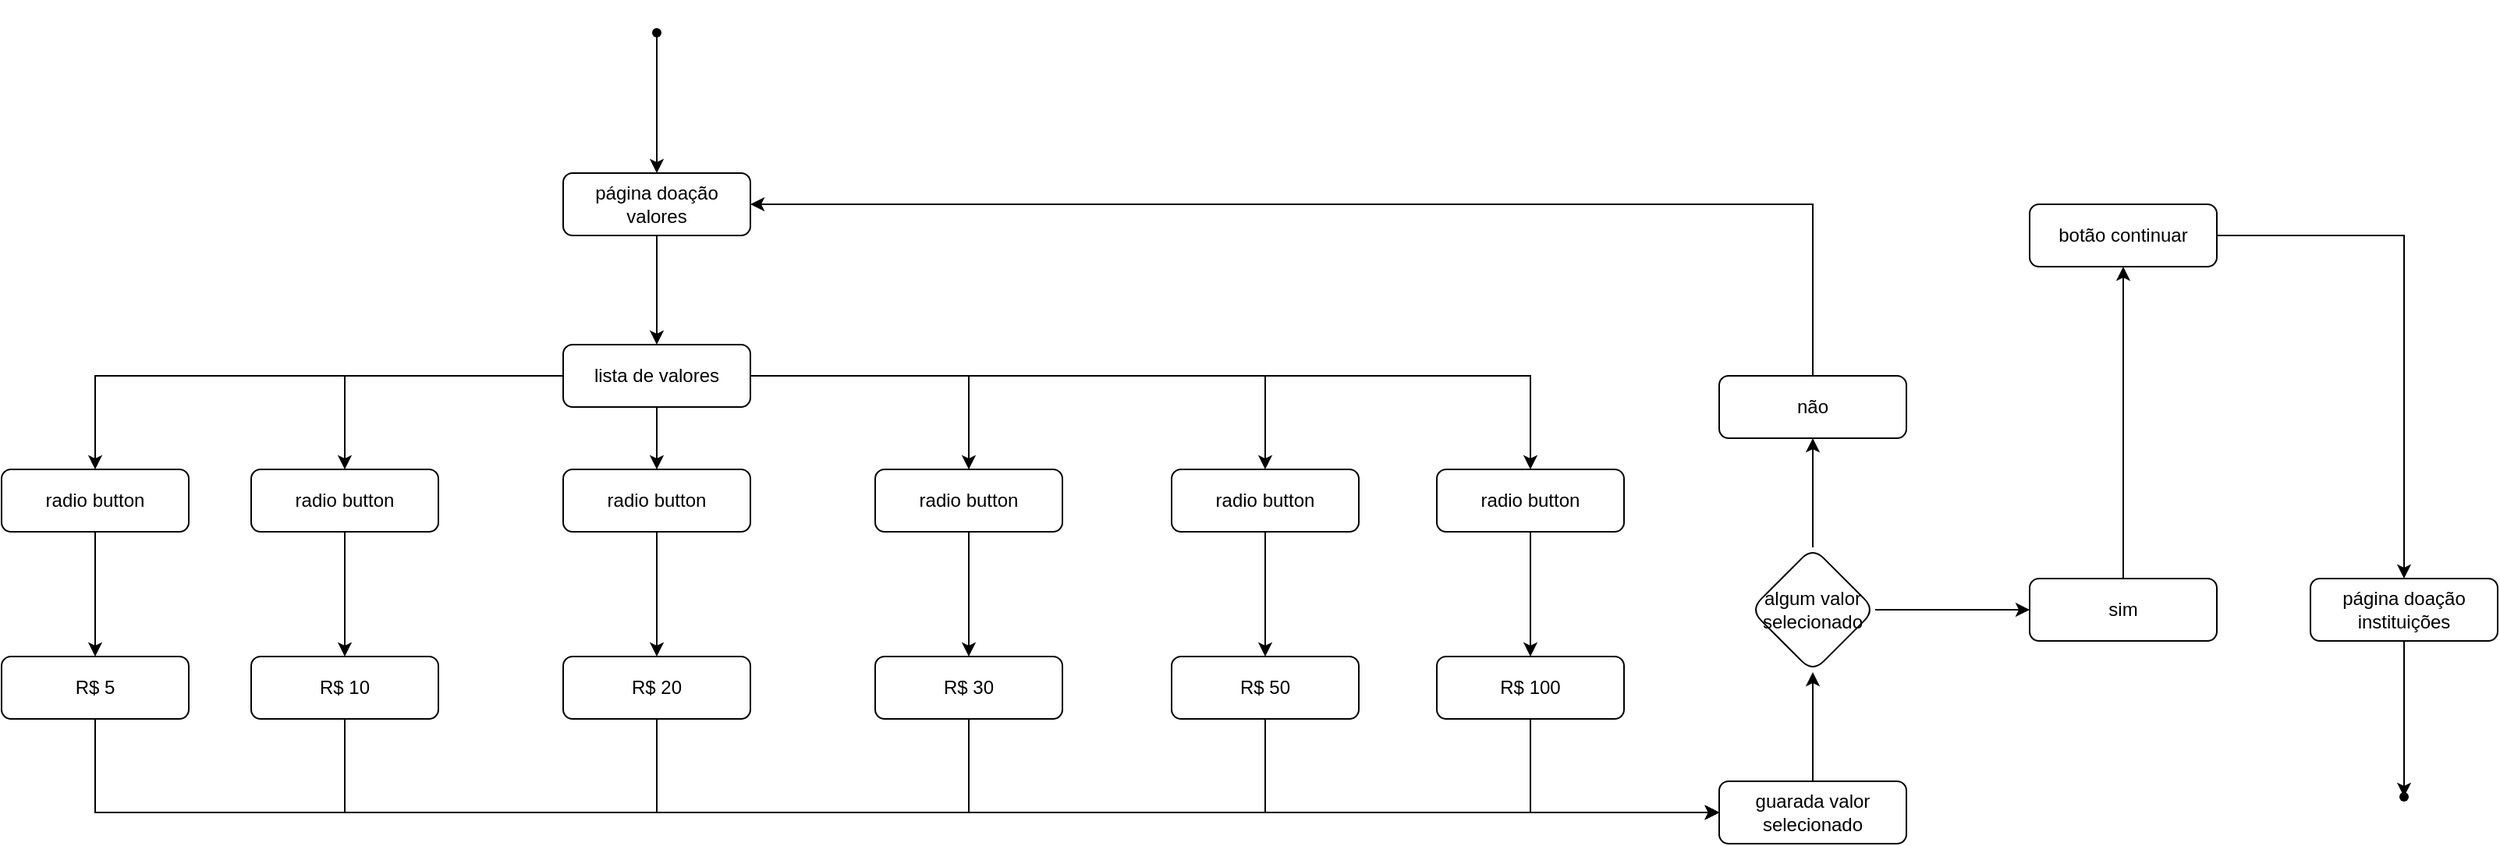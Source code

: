 <mxfile version="15.2.7" type="device"><diagram id="DerJsmjxFVUShOIIEudF" name="Página-1"><mxGraphModel dx="1410" dy="1992" grid="1" gridSize="10" guides="1" tooltips="1" connect="1" arrows="1" fold="1" page="1" pageScale="1" pageWidth="827" pageHeight="1169" math="0" shadow="0"><root><mxCell id="0"/><mxCell id="1" parent="0"/><mxCell id="q6nycn-99EFj2mnWU08c-4" style="edgeStyle=orthogonalEdgeStyle;rounded=0;orthogonalLoop=1;jettySize=auto;html=1;" edge="1" parent="1" source="q6nycn-99EFj2mnWU08c-1" target="q6nycn-99EFj2mnWU08c-5"><mxGeometry relative="1" as="geometry"><mxPoint x="80" y="200" as="targetPoint"/></mxGeometry></mxCell><mxCell id="q6nycn-99EFj2mnWU08c-6" style="edgeStyle=orthogonalEdgeStyle;rounded=0;orthogonalLoop=1;jettySize=auto;html=1;" edge="1" parent="1" source="q6nycn-99EFj2mnWU08c-1" target="q6nycn-99EFj2mnWU08c-7"><mxGeometry relative="1" as="geometry"><mxPoint x="240" y="200" as="targetPoint"/></mxGeometry></mxCell><mxCell id="q6nycn-99EFj2mnWU08c-9" value="" style="edgeStyle=orthogonalEdgeStyle;rounded=0;orthogonalLoop=1;jettySize=auto;html=1;" edge="1" parent="1" source="q6nycn-99EFj2mnWU08c-1" target="q6nycn-99EFj2mnWU08c-8"><mxGeometry relative="1" as="geometry"/></mxCell><mxCell id="q6nycn-99EFj2mnWU08c-10" style="edgeStyle=orthogonalEdgeStyle;rounded=0;orthogonalLoop=1;jettySize=auto;html=1;" edge="1" parent="1" source="q6nycn-99EFj2mnWU08c-1" target="q6nycn-99EFj2mnWU08c-11"><mxGeometry relative="1" as="geometry"><mxPoint x="640" y="200" as="targetPoint"/></mxGeometry></mxCell><mxCell id="q6nycn-99EFj2mnWU08c-12" style="edgeStyle=orthogonalEdgeStyle;rounded=0;orthogonalLoop=1;jettySize=auto;html=1;" edge="1" parent="1" source="q6nycn-99EFj2mnWU08c-1" target="q6nycn-99EFj2mnWU08c-13"><mxGeometry relative="1" as="geometry"><mxPoint x="830" y="200" as="targetPoint"/></mxGeometry></mxCell><mxCell id="q6nycn-99EFj2mnWU08c-32" style="edgeStyle=orthogonalEdgeStyle;rounded=0;orthogonalLoop=1;jettySize=auto;html=1;entryX=0.5;entryY=0;entryDx=0;entryDy=0;" edge="1" parent="1" source="q6nycn-99EFj2mnWU08c-1" target="q6nycn-99EFj2mnWU08c-30"><mxGeometry relative="1" as="geometry"/></mxCell><mxCell id="q6nycn-99EFj2mnWU08c-1" value="lista de valores" style="rounded=1;whiteSpace=wrap;html=1;" vertex="1" parent="1"><mxGeometry x="380" y="120" width="120" height="40" as="geometry"/></mxCell><mxCell id="q6nycn-99EFj2mnWU08c-15" value="" style="edgeStyle=orthogonalEdgeStyle;rounded=0;orthogonalLoop=1;jettySize=auto;html=1;" edge="1" parent="1" source="q6nycn-99EFj2mnWU08c-2" target="q6nycn-99EFj2mnWU08c-14"><mxGeometry relative="1" as="geometry"/></mxCell><mxCell id="q6nycn-99EFj2mnWU08c-2" value="" style="shape=waypoint;sketch=0;fillStyle=solid;size=6;pointerEvents=1;points=[];fillColor=none;resizable=0;rotatable=0;perimeter=centerPerimeter;snapToPoint=1;" vertex="1" parent="1"><mxGeometry x="420" y="-100" width="40" height="40" as="geometry"/></mxCell><mxCell id="q6nycn-99EFj2mnWU08c-20" value="" style="edgeStyle=orthogonalEdgeStyle;rounded=0;orthogonalLoop=1;jettySize=auto;html=1;" edge="1" parent="1" source="q6nycn-99EFj2mnWU08c-5" target="q6nycn-99EFj2mnWU08c-19"><mxGeometry relative="1" as="geometry"/></mxCell><mxCell id="q6nycn-99EFj2mnWU08c-5" value="radio button" style="rounded=1;whiteSpace=wrap;html=1;" vertex="1" parent="1"><mxGeometry x="20" y="200" width="120" height="40" as="geometry"/></mxCell><mxCell id="q6nycn-99EFj2mnWU08c-22" value="" style="edgeStyle=orthogonalEdgeStyle;rounded=0;orthogonalLoop=1;jettySize=auto;html=1;" edge="1" parent="1" source="q6nycn-99EFj2mnWU08c-7" target="q6nycn-99EFj2mnWU08c-21"><mxGeometry relative="1" as="geometry"/></mxCell><mxCell id="q6nycn-99EFj2mnWU08c-7" value="&lt;span&gt;radio button&lt;/span&gt;" style="rounded=1;whiteSpace=wrap;html=1;" vertex="1" parent="1"><mxGeometry x="180" y="200" width="120" height="40" as="geometry"/></mxCell><mxCell id="q6nycn-99EFj2mnWU08c-24" value="" style="edgeStyle=orthogonalEdgeStyle;rounded=0;orthogonalLoop=1;jettySize=auto;html=1;" edge="1" parent="1" source="q6nycn-99EFj2mnWU08c-8" target="q6nycn-99EFj2mnWU08c-23"><mxGeometry relative="1" as="geometry"/></mxCell><mxCell id="q6nycn-99EFj2mnWU08c-8" value="&lt;span&gt;radio button&lt;/span&gt;" style="whiteSpace=wrap;html=1;rounded=1;" vertex="1" parent="1"><mxGeometry x="380" y="200" width="120" height="40" as="geometry"/></mxCell><mxCell id="q6nycn-99EFj2mnWU08c-26" value="" style="edgeStyle=orthogonalEdgeStyle;rounded=0;orthogonalLoop=1;jettySize=auto;html=1;" edge="1" parent="1" source="q6nycn-99EFj2mnWU08c-11" target="q6nycn-99EFj2mnWU08c-25"><mxGeometry relative="1" as="geometry"/></mxCell><mxCell id="q6nycn-99EFj2mnWU08c-11" value="&lt;span&gt;radio button&lt;/span&gt;" style="rounded=1;whiteSpace=wrap;html=1;" vertex="1" parent="1"><mxGeometry x="580" y="200" width="120" height="40" as="geometry"/></mxCell><mxCell id="q6nycn-99EFj2mnWU08c-28" value="" style="edgeStyle=orthogonalEdgeStyle;rounded=0;orthogonalLoop=1;jettySize=auto;html=1;" edge="1" parent="1" source="q6nycn-99EFj2mnWU08c-13" target="q6nycn-99EFj2mnWU08c-27"><mxGeometry relative="1" as="geometry"/></mxCell><mxCell id="q6nycn-99EFj2mnWU08c-13" value="&lt;span&gt;radio button&lt;/span&gt;" style="rounded=1;whiteSpace=wrap;html=1;" vertex="1" parent="1"><mxGeometry x="770" y="200" width="120" height="40" as="geometry"/></mxCell><mxCell id="q6nycn-99EFj2mnWU08c-16" value="" style="edgeStyle=orthogonalEdgeStyle;rounded=0;orthogonalLoop=1;jettySize=auto;html=1;" edge="1" parent="1" source="q6nycn-99EFj2mnWU08c-14" target="q6nycn-99EFj2mnWU08c-1"><mxGeometry relative="1" as="geometry"/></mxCell><mxCell id="q6nycn-99EFj2mnWU08c-14" value="&lt;span&gt;página doação valores&lt;/span&gt;" style="rounded=1;whiteSpace=wrap;html=1;" vertex="1" parent="1"><mxGeometry x="380" y="10" width="120" height="40" as="geometry"/></mxCell><mxCell id="q6nycn-99EFj2mnWU08c-45" value="" style="edgeStyle=orthogonalEdgeStyle;rounded=0;orthogonalLoop=1;jettySize=auto;html=1;" edge="1" parent="1" source="q6nycn-99EFj2mnWU08c-18" target="q6nycn-99EFj2mnWU08c-44"><mxGeometry relative="1" as="geometry"/></mxCell><mxCell id="q6nycn-99EFj2mnWU08c-18" value="guarada valor selecionado" style="rounded=1;whiteSpace=wrap;html=1;" vertex="1" parent="1"><mxGeometry x="1121" y="400" width="120" height="40" as="geometry"/></mxCell><mxCell id="q6nycn-99EFj2mnWU08c-41" style="edgeStyle=orthogonalEdgeStyle;rounded=0;orthogonalLoop=1;jettySize=auto;html=1;" edge="1" parent="1" source="q6nycn-99EFj2mnWU08c-19"><mxGeometry relative="1" as="geometry"><mxPoint x="1121" y="420" as="targetPoint"/><Array as="points"><mxPoint x="80" y="420"/></Array></mxGeometry></mxCell><mxCell id="q6nycn-99EFj2mnWU08c-19" value="R$ 5" style="rounded=1;whiteSpace=wrap;html=1;" vertex="1" parent="1"><mxGeometry x="20" y="320" width="120" height="40" as="geometry"/></mxCell><mxCell id="q6nycn-99EFj2mnWU08c-39" style="edgeStyle=orthogonalEdgeStyle;rounded=0;orthogonalLoop=1;jettySize=auto;html=1;entryX=0;entryY=0.5;entryDx=0;entryDy=0;" edge="1" parent="1" source="q6nycn-99EFj2mnWU08c-21" target="q6nycn-99EFj2mnWU08c-18"><mxGeometry relative="1" as="geometry"><Array as="points"><mxPoint x="240" y="420"/></Array></mxGeometry></mxCell><mxCell id="q6nycn-99EFj2mnWU08c-21" value="&lt;span&gt;R$ 10&lt;/span&gt;" style="rounded=1;whiteSpace=wrap;html=1;" vertex="1" parent="1"><mxGeometry x="180" y="320" width="120" height="40" as="geometry"/></mxCell><mxCell id="q6nycn-99EFj2mnWU08c-37" style="edgeStyle=orthogonalEdgeStyle;rounded=0;orthogonalLoop=1;jettySize=auto;html=1;entryX=0;entryY=0.5;entryDx=0;entryDy=0;" edge="1" parent="1" source="q6nycn-99EFj2mnWU08c-23" target="q6nycn-99EFj2mnWU08c-18"><mxGeometry relative="1" as="geometry"><Array as="points"><mxPoint x="440" y="420"/></Array></mxGeometry></mxCell><mxCell id="q6nycn-99EFj2mnWU08c-23" value="&lt;span&gt;R$ 20&lt;/span&gt;" style="whiteSpace=wrap;html=1;rounded=1;" vertex="1" parent="1"><mxGeometry x="380" y="320" width="120" height="40" as="geometry"/></mxCell><mxCell id="q6nycn-99EFj2mnWU08c-36" style="edgeStyle=orthogonalEdgeStyle;rounded=0;orthogonalLoop=1;jettySize=auto;html=1;entryX=0;entryY=0.5;entryDx=0;entryDy=0;" edge="1" parent="1" source="q6nycn-99EFj2mnWU08c-25" target="q6nycn-99EFj2mnWU08c-18"><mxGeometry relative="1" as="geometry"><Array as="points"><mxPoint x="640" y="420"/></Array></mxGeometry></mxCell><mxCell id="q6nycn-99EFj2mnWU08c-25" value="&lt;span&gt;R$ 30&lt;/span&gt;" style="rounded=1;whiteSpace=wrap;html=1;" vertex="1" parent="1"><mxGeometry x="580" y="320" width="120" height="40" as="geometry"/></mxCell><mxCell id="q6nycn-99EFj2mnWU08c-35" style="edgeStyle=orthogonalEdgeStyle;rounded=0;orthogonalLoop=1;jettySize=auto;html=1;entryX=0;entryY=0.5;entryDx=0;entryDy=0;" edge="1" parent="1" source="q6nycn-99EFj2mnWU08c-27" target="q6nycn-99EFj2mnWU08c-18"><mxGeometry relative="1" as="geometry"><Array as="points"><mxPoint x="830" y="420"/></Array></mxGeometry></mxCell><mxCell id="q6nycn-99EFj2mnWU08c-27" value="&lt;span&gt;R$ 50&lt;/span&gt;" style="rounded=1;whiteSpace=wrap;html=1;" vertex="1" parent="1"><mxGeometry x="770" y="320" width="120" height="40" as="geometry"/></mxCell><mxCell id="q6nycn-99EFj2mnWU08c-29" value="" style="edgeStyle=orthogonalEdgeStyle;rounded=0;orthogonalLoop=1;jettySize=auto;html=1;" edge="1" parent="1" source="q6nycn-99EFj2mnWU08c-30" target="q6nycn-99EFj2mnWU08c-31"><mxGeometry relative="1" as="geometry"/></mxCell><mxCell id="q6nycn-99EFj2mnWU08c-30" value="&lt;span&gt;radio button&lt;/span&gt;" style="rounded=1;whiteSpace=wrap;html=1;" vertex="1" parent="1"><mxGeometry x="940" y="200" width="120" height="40" as="geometry"/></mxCell><mxCell id="q6nycn-99EFj2mnWU08c-34" style="edgeStyle=orthogonalEdgeStyle;rounded=0;orthogonalLoop=1;jettySize=auto;html=1;entryX=0;entryY=0.5;entryDx=0;entryDy=0;" edge="1" parent="1" source="q6nycn-99EFj2mnWU08c-31" target="q6nycn-99EFj2mnWU08c-18"><mxGeometry relative="1" as="geometry"><Array as="points"><mxPoint x="1000" y="420"/></Array></mxGeometry></mxCell><mxCell id="q6nycn-99EFj2mnWU08c-31" value="&lt;span&gt;R$ 100&lt;/span&gt;" style="rounded=1;whiteSpace=wrap;html=1;" vertex="1" parent="1"><mxGeometry x="940" y="320" width="120" height="40" as="geometry"/></mxCell><mxCell id="q6nycn-99EFj2mnWU08c-53" style="edgeStyle=orthogonalEdgeStyle;rounded=0;orthogonalLoop=1;jettySize=auto;html=1;" edge="1" parent="1" source="q6nycn-99EFj2mnWU08c-43" target="q6nycn-99EFj2mnWU08c-54"><mxGeometry relative="1" as="geometry"><mxPoint x="1531" y="280" as="targetPoint"/></mxGeometry></mxCell><mxCell id="q6nycn-99EFj2mnWU08c-43" value="botão continuar" style="rounded=1;whiteSpace=wrap;html=1;" vertex="1" parent="1"><mxGeometry x="1320" y="30" width="120" height="40" as="geometry"/></mxCell><mxCell id="q6nycn-99EFj2mnWU08c-48" value="" style="edgeStyle=orthogonalEdgeStyle;rounded=0;orthogonalLoop=1;jettySize=auto;html=1;" edge="1" parent="1" source="q6nycn-99EFj2mnWU08c-44" target="q6nycn-99EFj2mnWU08c-47"><mxGeometry relative="1" as="geometry"/></mxCell><mxCell id="q6nycn-99EFj2mnWU08c-50" value="" style="edgeStyle=orthogonalEdgeStyle;rounded=0;orthogonalLoop=1;jettySize=auto;html=1;" edge="1" parent="1" source="q6nycn-99EFj2mnWU08c-44" target="q6nycn-99EFj2mnWU08c-49"><mxGeometry relative="1" as="geometry"/></mxCell><mxCell id="q6nycn-99EFj2mnWU08c-44" value="algum valor&lt;br&gt;selecionado" style="rhombus;whiteSpace=wrap;html=1;rounded=1;" vertex="1" parent="1"><mxGeometry x="1141" y="250" width="80" height="80" as="geometry"/></mxCell><mxCell id="q6nycn-99EFj2mnWU08c-52" style="edgeStyle=orthogonalEdgeStyle;rounded=0;orthogonalLoop=1;jettySize=auto;html=1;entryX=0.5;entryY=1;entryDx=0;entryDy=0;" edge="1" parent="1" source="q6nycn-99EFj2mnWU08c-47" target="q6nycn-99EFj2mnWU08c-43"><mxGeometry relative="1" as="geometry"/></mxCell><mxCell id="q6nycn-99EFj2mnWU08c-47" value="sim" style="whiteSpace=wrap;html=1;rounded=1;" vertex="1" parent="1"><mxGeometry x="1320" y="270" width="120" height="40" as="geometry"/></mxCell><mxCell id="q6nycn-99EFj2mnWU08c-51" style="edgeStyle=orthogonalEdgeStyle;rounded=0;orthogonalLoop=1;jettySize=auto;html=1;entryX=1;entryY=0.5;entryDx=0;entryDy=0;" edge="1" parent="1" source="q6nycn-99EFj2mnWU08c-49" target="q6nycn-99EFj2mnWU08c-14"><mxGeometry relative="1" as="geometry"><Array as="points"><mxPoint x="1181" y="30"/></Array></mxGeometry></mxCell><mxCell id="q6nycn-99EFj2mnWU08c-49" value="não" style="whiteSpace=wrap;html=1;rounded=1;" vertex="1" parent="1"><mxGeometry x="1121" y="140" width="120" height="40" as="geometry"/></mxCell><mxCell id="q6nycn-99EFj2mnWU08c-56" value="" style="edgeStyle=orthogonalEdgeStyle;rounded=0;orthogonalLoop=1;jettySize=auto;html=1;" edge="1" parent="1" source="q6nycn-99EFj2mnWU08c-54" target="q6nycn-99EFj2mnWU08c-55"><mxGeometry relative="1" as="geometry"/></mxCell><mxCell id="q6nycn-99EFj2mnWU08c-54" value="página doação&lt;br&gt;instituições" style="rounded=1;whiteSpace=wrap;html=1;" vertex="1" parent="1"><mxGeometry x="1500" y="270" width="120" height="40" as="geometry"/></mxCell><mxCell id="q6nycn-99EFj2mnWU08c-55" value="" style="shape=waypoint;size=6;pointerEvents=1;points=[];fillColor=#ffffff;resizable=0;rotatable=0;perimeter=centerPerimeter;snapToPoint=1;rounded=1;" vertex="1" parent="1"><mxGeometry x="1540" y="390" width="40" height="40" as="geometry"/></mxCell></root></mxGraphModel></diagram></mxfile>